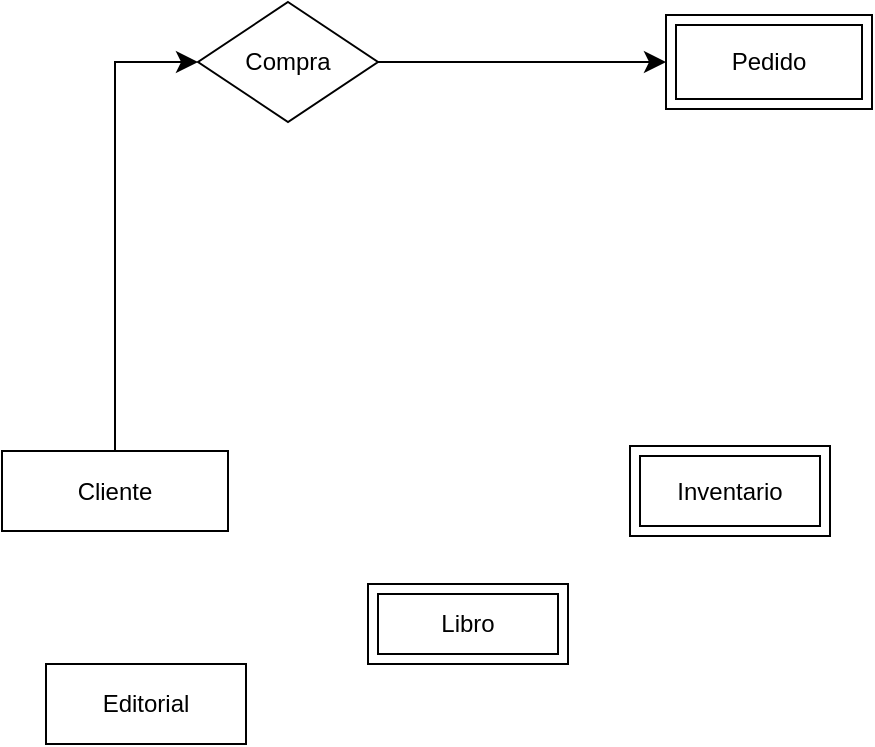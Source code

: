 <mxfile version="26.2.14">
  <diagram name="Página-1" id="8OAadzP3MpR4r65aK0Iq">
    <mxGraphModel dx="891" dy="1070" grid="0" gridSize="10" guides="1" tooltips="1" connect="1" arrows="1" fold="1" page="0" pageScale="1" pageWidth="827" pageHeight="1169" math="0" shadow="0">
      <root>
        <mxCell id="0" />
        <mxCell id="1" parent="0" />
        <mxCell id="3Lzo7K_a3jLQfffg2xJo-2" style="edgeStyle=orthogonalEdgeStyle;rounded=0;orthogonalLoop=1;jettySize=auto;html=1;entryX=0;entryY=0.5;entryDx=0;entryDy=0;fontSize=12;startSize=8;endSize=8;" edge="1" parent="1" source="xhJpXwO1KwRMIyCvbBH5-1" target="xhJpXwO1KwRMIyCvbBH5-6">
          <mxGeometry relative="1" as="geometry" />
        </mxCell>
        <mxCell id="xhJpXwO1KwRMIyCvbBH5-1" value="Cliente" style="whiteSpace=wrap;html=1;align=center;" parent="1" vertex="1">
          <mxGeometry x="-207" y="179.5" width="113" height="40" as="geometry" />
        </mxCell>
        <mxCell id="xhJpXwO1KwRMIyCvbBH5-2" value="Pedido" style="shape=ext;margin=3;double=1;whiteSpace=wrap;html=1;align=center;" parent="1" vertex="1">
          <mxGeometry x="125" y="-38.5" width="103" height="47" as="geometry" />
        </mxCell>
        <mxCell id="xhJpXwO1KwRMIyCvbBH5-3" value="Editorial" style="whiteSpace=wrap;html=1;align=center;" parent="1" vertex="1">
          <mxGeometry x="-185" y="286" width="100" height="40" as="geometry" />
        </mxCell>
        <mxCell id="xhJpXwO1KwRMIyCvbBH5-4" value="Libro" style="shape=ext;margin=3;double=1;whiteSpace=wrap;html=1;align=center;" parent="1" vertex="1">
          <mxGeometry x="-24" y="246" width="100" height="40" as="geometry" />
        </mxCell>
        <mxCell id="xhJpXwO1KwRMIyCvbBH5-5" value="Inventario" style="shape=ext;margin=3;double=1;whiteSpace=wrap;html=1;align=center;" parent="1" vertex="1">
          <mxGeometry x="107" y="177" width="100" height="45" as="geometry" />
        </mxCell>
        <mxCell id="3Lzo7K_a3jLQfffg2xJo-1" value="" style="edgeStyle=orthogonalEdgeStyle;rounded=0;orthogonalLoop=1;jettySize=auto;html=1;fontSize=12;startSize=8;endSize=8;" edge="1" parent="1" source="xhJpXwO1KwRMIyCvbBH5-6" target="xhJpXwO1KwRMIyCvbBH5-2">
          <mxGeometry relative="1" as="geometry" />
        </mxCell>
        <mxCell id="xhJpXwO1KwRMIyCvbBH5-6" value="Compra" style="shape=rhombus;perimeter=rhombusPerimeter;whiteSpace=wrap;html=1;align=center;" parent="1" vertex="1">
          <mxGeometry x="-109" y="-45" width="90" height="60" as="geometry" />
        </mxCell>
      </root>
    </mxGraphModel>
  </diagram>
</mxfile>
